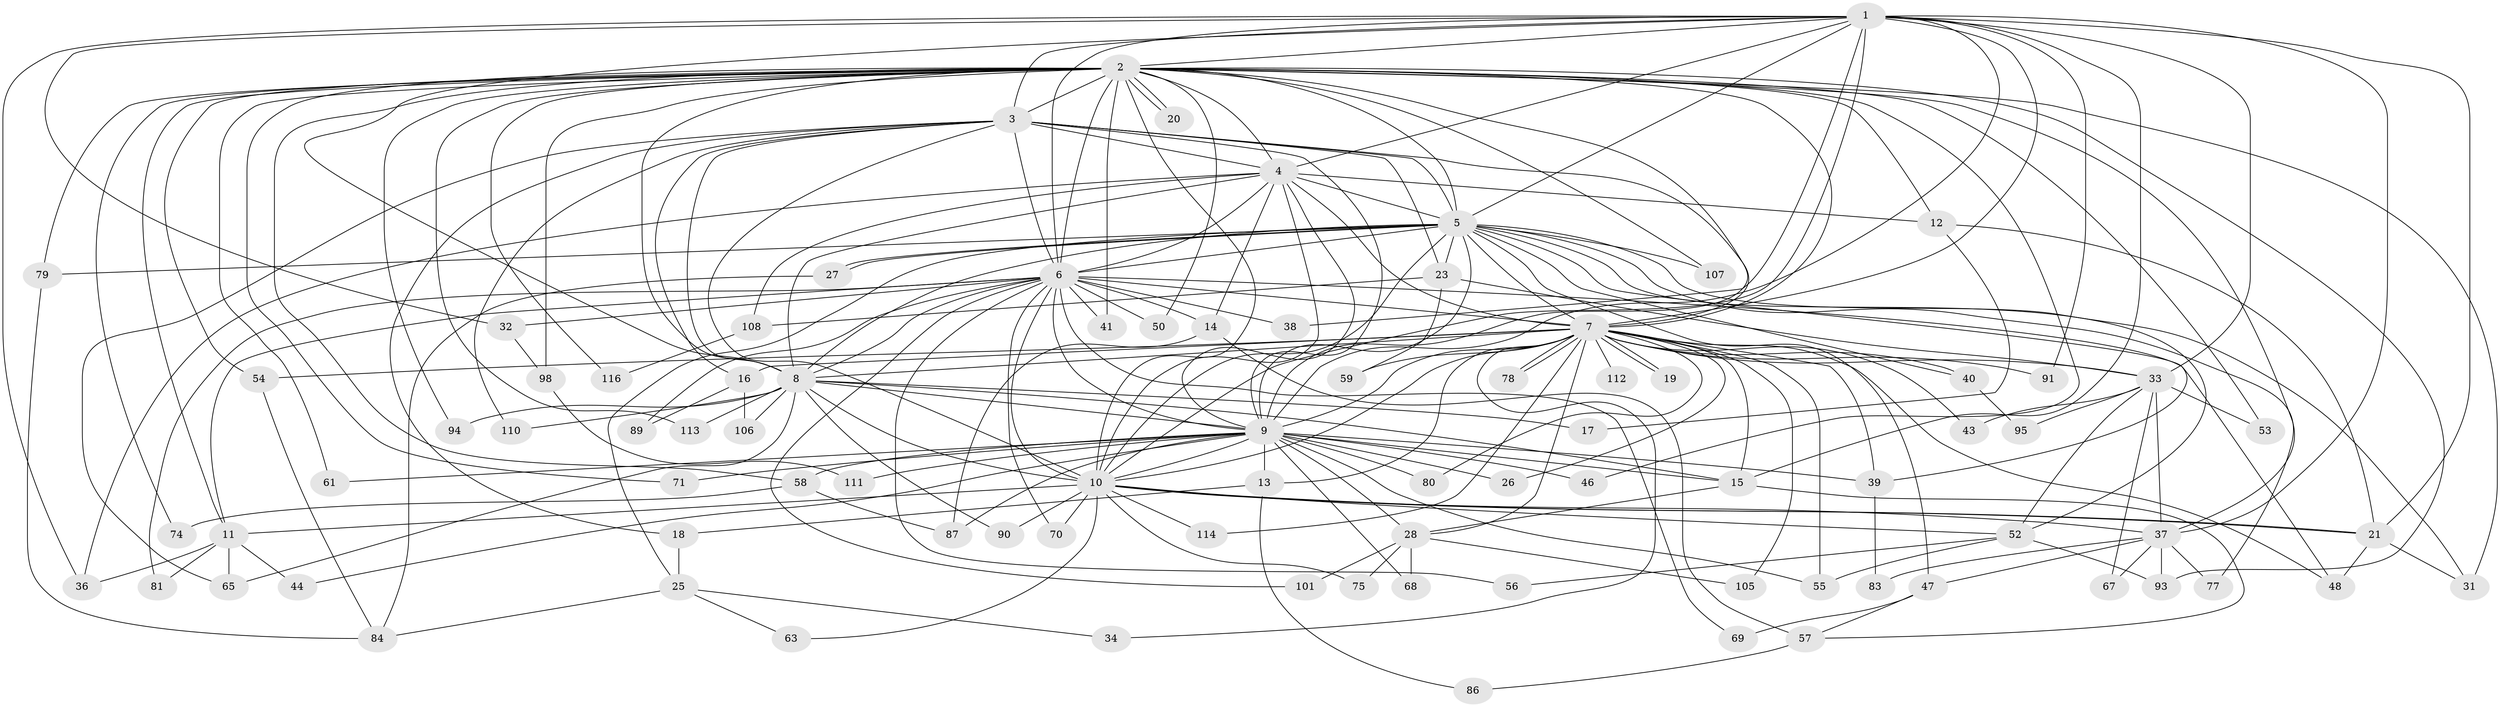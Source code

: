 // original degree distribution, {17: 0.008620689655172414, 34: 0.008620689655172414, 14: 0.017241379310344827, 23: 0.008620689655172414, 24: 0.008620689655172414, 31: 0.008620689655172414, 18: 0.008620689655172414, 26: 0.008620689655172414, 19: 0.008620689655172414, 5: 0.02586206896551724, 4: 0.09482758620689655, 6: 0.034482758620689655, 2: 0.5517241379310345, 3: 0.1896551724137931, 8: 0.008620689655172414, 9: 0.008620689655172414}
// Generated by graph-tools (version 1.1) at 2025/41/03/06/25 10:41:38]
// undirected, 87 vertices, 219 edges
graph export_dot {
graph [start="1"]
  node [color=gray90,style=filled];
  1 [super="+22"];
  2 [super="+30"];
  3 [super="+62"];
  4;
  5 [super="+60"];
  6 [super="+64"];
  7 [super="+24"];
  8 [super="+45"];
  9 [super="+51"];
  10 [super="+103"];
  11 [super="+35"];
  12;
  13;
  14 [super="+29"];
  15 [super="+104"];
  16;
  17;
  18;
  19;
  20;
  21 [super="+76"];
  23 [super="+96"];
  25 [super="+100"];
  26;
  27 [super="+82"];
  28 [super="+49"];
  31 [super="+102"];
  32;
  33 [super="+88"];
  34;
  36 [super="+115"];
  37 [super="+109"];
  38;
  39 [super="+42"];
  40;
  41;
  43;
  44;
  46;
  47 [super="+97"];
  48 [super="+73"];
  50;
  52 [super="+72"];
  53;
  54;
  55 [super="+66"];
  56;
  57;
  58;
  59;
  61;
  63;
  65 [super="+85"];
  67;
  68;
  69;
  70;
  71;
  74;
  75;
  77;
  78;
  79 [super="+92"];
  80;
  81;
  83;
  84;
  86;
  87 [super="+99"];
  89;
  90;
  91;
  93;
  94;
  95;
  98;
  101;
  105;
  106;
  107;
  108;
  110;
  111;
  112;
  113;
  114;
  116;
  1 -- 2;
  1 -- 3;
  1 -- 4;
  1 -- 5;
  1 -- 6;
  1 -- 7;
  1 -- 8;
  1 -- 9;
  1 -- 10;
  1 -- 32;
  1 -- 33;
  1 -- 36;
  1 -- 37;
  1 -- 38;
  1 -- 91;
  1 -- 15;
  1 -- 21;
  2 -- 3;
  2 -- 4;
  2 -- 5;
  2 -- 6 [weight=2];
  2 -- 7;
  2 -- 8 [weight=2];
  2 -- 9 [weight=2];
  2 -- 10;
  2 -- 12;
  2 -- 20;
  2 -- 20;
  2 -- 31;
  2 -- 37;
  2 -- 41;
  2 -- 46;
  2 -- 50;
  2 -- 53;
  2 -- 54;
  2 -- 58;
  2 -- 61;
  2 -- 71;
  2 -- 74;
  2 -- 79;
  2 -- 93;
  2 -- 94;
  2 -- 98;
  2 -- 107;
  2 -- 113;
  2 -- 116;
  2 -- 11;
  3 -- 4;
  3 -- 5;
  3 -- 6;
  3 -- 7;
  3 -- 8;
  3 -- 9 [weight=2];
  3 -- 10;
  3 -- 16;
  3 -- 18;
  3 -- 23;
  3 -- 65;
  3 -- 110;
  4 -- 5;
  4 -- 6;
  4 -- 7 [weight=2];
  4 -- 8;
  4 -- 9;
  4 -- 10;
  4 -- 12;
  4 -- 14;
  4 -- 108;
  4 -- 36;
  5 -- 6;
  5 -- 7 [weight=2];
  5 -- 8;
  5 -- 9;
  5 -- 10;
  5 -- 23;
  5 -- 25;
  5 -- 27 [weight=2];
  5 -- 27;
  5 -- 39;
  5 -- 40;
  5 -- 47;
  5 -- 52;
  5 -- 77;
  5 -- 79;
  5 -- 107;
  5 -- 31;
  6 -- 7;
  6 -- 8;
  6 -- 9;
  6 -- 10;
  6 -- 11;
  6 -- 14 [weight=2];
  6 -- 32;
  6 -- 38;
  6 -- 41;
  6 -- 48;
  6 -- 50;
  6 -- 56;
  6 -- 69;
  6 -- 70;
  6 -- 81;
  6 -- 89;
  6 -- 101;
  7 -- 8;
  7 -- 9;
  7 -- 10;
  7 -- 13;
  7 -- 15;
  7 -- 16;
  7 -- 19;
  7 -- 19;
  7 -- 26;
  7 -- 33;
  7 -- 34;
  7 -- 40;
  7 -- 43;
  7 -- 48;
  7 -- 59;
  7 -- 78;
  7 -- 78;
  7 -- 80;
  7 -- 105;
  7 -- 112 [weight=2];
  7 -- 114;
  7 -- 39;
  7 -- 54;
  7 -- 91;
  7 -- 28;
  7 -- 55;
  8 -- 9;
  8 -- 10;
  8 -- 17;
  8 -- 65;
  8 -- 90;
  8 -- 94;
  8 -- 106;
  8 -- 110;
  8 -- 113;
  8 -- 15;
  9 -- 10;
  9 -- 13;
  9 -- 15;
  9 -- 26;
  9 -- 39;
  9 -- 44;
  9 -- 46;
  9 -- 55;
  9 -- 58;
  9 -- 61;
  9 -- 68;
  9 -- 71;
  9 -- 80;
  9 -- 87;
  9 -- 111;
  9 -- 28;
  10 -- 11;
  10 -- 21;
  10 -- 21;
  10 -- 52;
  10 -- 63;
  10 -- 70;
  10 -- 75;
  10 -- 90;
  10 -- 114;
  10 -- 37;
  11 -- 36;
  11 -- 81;
  11 -- 44;
  11 -- 65;
  12 -- 17;
  12 -- 21;
  13 -- 18;
  13 -- 86;
  14 -- 57;
  14 -- 87;
  15 -- 28;
  15 -- 57;
  16 -- 89;
  16 -- 106;
  18 -- 25;
  21 -- 31;
  21 -- 48;
  23 -- 59;
  23 -- 33;
  23 -- 108;
  25 -- 34;
  25 -- 63;
  25 -- 84;
  27 -- 84;
  28 -- 75;
  28 -- 101;
  28 -- 105;
  28 -- 68;
  32 -- 98;
  33 -- 43;
  33 -- 53;
  33 -- 67;
  33 -- 95;
  33 -- 52;
  33 -- 37;
  37 -- 47;
  37 -- 67;
  37 -- 77;
  37 -- 83;
  37 -- 93;
  39 -- 83;
  40 -- 95;
  47 -- 69;
  47 -- 57;
  52 -- 55;
  52 -- 56;
  52 -- 93;
  54 -- 84;
  57 -- 86;
  58 -- 74;
  58 -- 87;
  79 -- 84;
  98 -- 111;
  108 -- 116;
}
